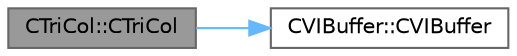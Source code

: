 digraph "CTriCol::CTriCol"
{
 // LATEX_PDF_SIZE
  bgcolor="transparent";
  edge [fontname=Helvetica,fontsize=10,labelfontname=Helvetica,labelfontsize=10];
  node [fontname=Helvetica,fontsize=10,shape=box,height=0.2,width=0.4];
  rankdir="LR";
  Node1 [id="Node000001",label="CTriCol::CTriCol",height=0.2,width=0.4,color="gray40", fillcolor="grey60", style="filled", fontcolor="black",tooltip=" "];
  Node1 -> Node2 [id="edge1_Node000001_Node000002",color="steelblue1",style="solid",tooltip=" "];
  Node2 [id="Node000002",label="CVIBuffer::CVIBuffer",height=0.2,width=0.4,color="grey40", fillcolor="white", style="filled",URL="$class_c_v_i_buffer.html#a4843c93fb33f16a227a743937e06d215",tooltip=" "];
}
